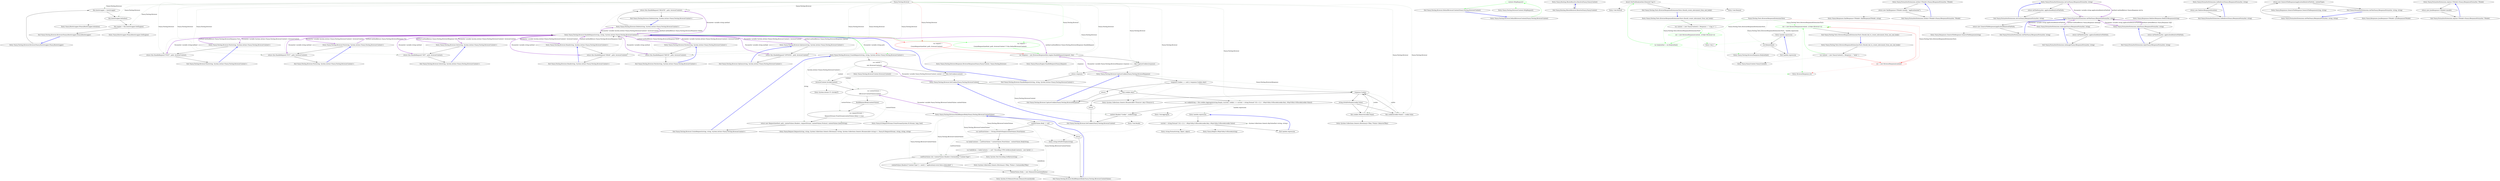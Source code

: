 digraph  {
n86 [label="Nancy.Testing.Browser", span=""];
n0 [label="Entry Nancy.Testing.Browser.Browser(Nancy.Bootstrapper.INancyBootstrapper)", span="26-26", cluster="Nancy.Testing.Browser.Browser(Nancy.Bootstrapper.INancyBootstrapper)"];
n1 [label="this.bootstrapper = bootstrapper", span="28-28", cluster="Nancy.Testing.Browser.Browser(Nancy.Bootstrapper.INancyBootstrapper)"];
n2 [label="this.bootstrapper.Initialise()", span="29-29", cluster="Nancy.Testing.Browser.Browser(Nancy.Bootstrapper.INancyBootstrapper)"];
n3 [label="this.engine = this.bootstrapper.GetEngine()", span="30-30", cluster="Nancy.Testing.Browser.Browser(Nancy.Bootstrapper.INancyBootstrapper)"];
n5 [label="Entry Nancy.Bootstrapper.INancyBootstrapper.Initialise()", span="10-10", cluster="Nancy.Bootstrapper.INancyBootstrapper.Initialise()"];
n4 [label="Exit Nancy.Testing.Browser.Browser(Nancy.Bootstrapper.INancyBootstrapper)", span="26-26", cluster="Nancy.Testing.Browser.Browser(Nancy.Bootstrapper.INancyBootstrapper)"];
n6 [label="Entry Nancy.Bootstrapper.INancyBootstrapper.GetEngine()", span="16-16", cluster="Nancy.Bootstrapper.INancyBootstrapper.GetEngine()"];
n7 [label="Entry Nancy.Testing.Browser.Delete(string, System.Action<Nancy.Testing.BrowserContext>)", span="39-39", cluster="Nancy.Testing.Browser.Delete(string, System.Action<Nancy.Testing.BrowserContext>)"];
n8 [label="return this.HandleRequest(''DELETE'', path, browserContext);", span="41-41", cluster="Nancy.Testing.Browser.Delete(string, System.Action<Nancy.Testing.BrowserContext>)"];
n9 [label="Exit Nancy.Testing.Browser.Delete(string, System.Action<Nancy.Testing.BrowserContext>)", span="39-39", cluster="Nancy.Testing.Browser.Delete(string, System.Action<Nancy.Testing.BrowserContext>)"];
n10 [label="Entry Nancy.Testing.Browser.HandleRequest(string, string, System.Action<Nancy.Testing.BrowserContext>)", span="110-110", cluster="Nancy.Testing.Browser.HandleRequest(string, string, System.Action<Nancy.Testing.BrowserContext>)"];
n11 [label="Entry Nancy.Testing.Browser.Get(string, System.Action<Nancy.Testing.BrowserContext>)", span="50-50", cluster="Nancy.Testing.Browser.Get(string, System.Action<Nancy.Testing.BrowserContext>)"];
n12 [label="return this.HandleRequest(''GET'', path, browserContext);", span="52-52", cluster="Nancy.Testing.Browser.Get(string, System.Action<Nancy.Testing.BrowserContext>)"];
n13 [label="Exit Nancy.Testing.Browser.Get(string, System.Action<Nancy.Testing.BrowserContext>)", span="50-50", cluster="Nancy.Testing.Browser.Get(string, System.Action<Nancy.Testing.BrowserContext>)"];
n14 [label="Entry Nancy.Testing.Browser.Head(string, System.Action<Nancy.Testing.BrowserContext>)", span="61-61", cluster="Nancy.Testing.Browser.Head(string, System.Action<Nancy.Testing.BrowserContext>)"];
n15 [label="return this.HandleRequest(''HEAD'', path, browserContext);", span="63-63", cluster="Nancy.Testing.Browser.Head(string, System.Action<Nancy.Testing.BrowserContext>)"];
n16 [label="Exit Nancy.Testing.Browser.Head(string, System.Action<Nancy.Testing.BrowserContext>)", span="61-61", cluster="Nancy.Testing.Browser.Head(string, System.Action<Nancy.Testing.BrowserContext>)"];
n17 [label="Entry Nancy.Testing.Browser.Options(string, System.Action<Nancy.Testing.BrowserContext>)", span="72-72", cluster="Nancy.Testing.Browser.Options(string, System.Action<Nancy.Testing.BrowserContext>)"];
n18 [label="return this.HandleRequest(''OPTIONS'', path, browserContext);", span="74-74", cluster="Nancy.Testing.Browser.Options(string, System.Action<Nancy.Testing.BrowserContext>)"];
n19 [label="Exit Nancy.Testing.Browser.Options(string, System.Action<Nancy.Testing.BrowserContext>)", span="72-72", cluster="Nancy.Testing.Browser.Options(string, System.Action<Nancy.Testing.BrowserContext>)"];
n20 [label="Entry Nancy.Testing.Browser.Patch(string, System.Action<Nancy.Testing.BrowserContext>)", span="83-83", cluster="Nancy.Testing.Browser.Patch(string, System.Action<Nancy.Testing.BrowserContext>)"];
n21 [label="return this.HandleRequest(''PATCH'', path, browserContext);", span="85-85", cluster="Nancy.Testing.Browser.Patch(string, System.Action<Nancy.Testing.BrowserContext>)"];
n22 [label="Exit Nancy.Testing.Browser.Patch(string, System.Action<Nancy.Testing.BrowserContext>)", span="83-83", cluster="Nancy.Testing.Browser.Patch(string, System.Action<Nancy.Testing.BrowserContext>)"];
n23 [label="Entry Nancy.Testing.Browser.Post(string, System.Action<Nancy.Testing.BrowserContext>)", span="94-94", cluster="Nancy.Testing.Browser.Post(string, System.Action<Nancy.Testing.BrowserContext>)"];
n24 [label="return this.HandleRequest(''POST'', path, browserContext);", span="96-96", cluster="Nancy.Testing.Browser.Post(string, System.Action<Nancy.Testing.BrowserContext>)"];
n25 [label="Exit Nancy.Testing.Browser.Post(string, System.Action<Nancy.Testing.BrowserContext>)", span="94-94", cluster="Nancy.Testing.Browser.Post(string, System.Action<Nancy.Testing.BrowserContext>)"];
n26 [label="Entry Nancy.Testing.Browser.Put(string, System.Action<Nancy.Testing.BrowserContext>)", span="105-105", cluster="Nancy.Testing.Browser.Put(string, System.Action<Nancy.Testing.BrowserContext>)"];
n27 [label="return this.HandleRequest(''PUT'', path, browserContext);", span="107-107", cluster="Nancy.Testing.Browser.Put(string, System.Action<Nancy.Testing.BrowserContext>)"];
n28 [label="Exit Nancy.Testing.Browser.Put(string, System.Action<Nancy.Testing.BrowserContext>)", span="105-105", cluster="Nancy.Testing.Browser.Put(string, System.Action<Nancy.Testing.BrowserContext>)"];
n29 [label="var request =\r\n                CreateRequest(method, path, browserContext)", span="112-113", cluster="Nancy.Testing.Browser.HandleRequest(string, string, System.Action<Nancy.Testing.BrowserContext>)", color=red, community=0];
n30 [label="var response = new BrowserResponse(this.engine.HandleRequest(request), this)", span="115-115", cluster="Nancy.Testing.Browser.HandleRequest(string, string, System.Action<Nancy.Testing.BrowserContext>)"];
n34 [label="Entry Nancy.Testing.Browser.CreateRequest(string, string, System.Action<Nancy.Testing.BrowserContext>)", span="173-173", cluster="Nancy.Testing.Browser.CreateRequest(string, string, System.Action<Nancy.Testing.BrowserContext>)"];
n31 [label="this.CaptureCookies(response)", span="117-117", cluster="Nancy.Testing.Browser.HandleRequest(string, string, System.Action<Nancy.Testing.BrowserContext>)"];
n35 [label="Entry Nancy.Testing.BrowserResponse.BrowserResponse(Nancy.NancyContext, Nancy.Testing.Browser)", span="22-22", cluster="Nancy.Testing.BrowserResponse.BrowserResponse(Nancy.NancyContext, Nancy.Testing.Browser)"];
n36 [label="Entry Nancy.INancyEngine.HandleRequest(Nancy.Request)", span="46-46", cluster="Nancy.INancyEngine.HandleRequest(Nancy.Request)"];
n32 [label="return response;", span="119-119", cluster="Nancy.Testing.Browser.HandleRequest(string, string, System.Action<Nancy.Testing.BrowserContext>)"];
n37 [label="Entry Nancy.Testing.Browser.CaptureCookies(Nancy.Testing.BrowserResponse)", span="134-134", cluster="Nancy.Testing.Browser.CaptureCookies(Nancy.Testing.BrowserResponse)"];
n33 [label="Exit Nancy.Testing.Browser.HandleRequest(string, string, System.Action<Nancy.Testing.BrowserContext>)", span="110-110", cluster="Nancy.Testing.Browser.HandleRequest(string, string, System.Action<Nancy.Testing.BrowserContext>)"];
n38 [label="Entry Nancy.Testing.Browser.SetCookies(Nancy.Testing.BrowserContext)", span="122-122", cluster="Nancy.Testing.Browser.SetCookies(Nancy.Testing.BrowserContext)"];
n39 [label="!this.cookies.Any()", span="124-124", cluster="Nancy.Testing.Browser.SetCookies(Nancy.Testing.BrowserContext)"];
n42 [label="context.Header(''Cookie'', cookieString)", span="131-131", cluster="Nancy.Testing.Browser.SetCookies(Nancy.Testing.BrowserContext)"];
n40 [label="return;", span="126-126", cluster="Nancy.Testing.Browser.SetCookies(Nancy.Testing.BrowserContext)"];
n41 [label="var cookieString = this.cookies.Aggregate(string.Empty, (current, cookie) => current + string.Format(''{0}={1};'', HttpUtility.UrlEncode(cookie.Key), HttpUtility.UrlEncode(cookie.Value)))", span="129-129", cluster="Nancy.Testing.Browser.SetCookies(Nancy.Testing.BrowserContext)"];
n44 [label="Entry System.Collections.Generic.IEnumerable<TSource>.Any<TSource>()", span="0-0", cluster="System.Collections.Generic.IEnumerable<TSource>.Any<TSource>()"];
n45 [label="Entry Unk.Aggregate", span="", cluster="Unk.Aggregate"];
n47 [label="Entry lambda expression", span="129-129", cluster="lambda expression"];
n43 [label="Exit Nancy.Testing.Browser.SetCookies(Nancy.Testing.BrowserContext)", span="122-122", cluster="Nancy.Testing.Browser.SetCookies(Nancy.Testing.BrowserContext)"];
n46 [label="Entry Unk.Header", span="", cluster="Unk.Header"];
n48 [label="current + string.Format(''{0}={1};'', HttpUtility.UrlEncode(cookie.Key), HttpUtility.UrlEncode(cookie.Value))", span="129-129", cluster="lambda expression"];
n49 [label="Exit lambda expression", span="129-129", cluster="lambda expression"];
n50 [label="Entry Nancy.Helpers.HttpUtility.UrlEncode(string)", span="373-373", cluster="Nancy.Helpers.HttpUtility.UrlEncode(string)"];
n51 [label="Entry string.Format(string, object, object)", span="0-0", cluster="string.Format(string, object, object)"];
n52 [label="response.Cookies == null || !response.Cookies.Any()", span="136-136", cluster="Nancy.Testing.Browser.CaptureCookies(Nancy.Testing.BrowserResponse)"];
n54 [label="response.Cookies", span="141-141", cluster="Nancy.Testing.Browser.CaptureCookies(Nancy.Testing.BrowserResponse)"];
n53 [label="return;", span="138-138", cluster="Nancy.Testing.Browser.CaptureCookies(Nancy.Testing.BrowserResponse)"];
n55 [label="string.IsNullOrEmpty(cookie.Value)", span="143-143", cluster="Nancy.Testing.Browser.CaptureCookies(Nancy.Testing.BrowserResponse)"];
n58 [label="Exit Nancy.Testing.Browser.CaptureCookies(Nancy.Testing.BrowserResponse)", span="134-134", cluster="Nancy.Testing.Browser.CaptureCookies(Nancy.Testing.BrowserResponse)"];
n56 [label="this.cookies.Remove(cookie.Name)", span="145-145", cluster="Nancy.Testing.Browser.CaptureCookies(Nancy.Testing.BrowserResponse)"];
n57 [label="this.cookies[cookie.Name] = cookie.Value", span="149-149", cluster="Nancy.Testing.Browser.CaptureCookies(Nancy.Testing.BrowserResponse)"];
n59 [label="Entry string.IsNullOrEmpty(string)", span="0-0", cluster="string.IsNullOrEmpty(string)"];
n60 [label="Entry System.Collections.Generic.IDictionary<TKey, TValue>.Remove(TKey)", span="0-0", cluster="System.Collections.Generic.IDictionary<TKey, TValue>.Remove(TKey)"];
n61 [label="Entry Nancy.Testing.Browser.BuildRequestBody(Nancy.Testing.IBrowserContextValues)", span="154-154", cluster="Nancy.Testing.Browser.BuildRequestBody(Nancy.Testing.IBrowserContextValues)"];
n62 [label="contextValues.Body != null", span="156-156", cluster="Nancy.Testing.Browser.BuildRequestBody(Nancy.Testing.IBrowserContextValues)"];
n64 [label="var useFormValues = !String.IsNullOrEmpty(contextValues.FormValues)", span="161-161", cluster="Nancy.Testing.Browser.BuildRequestBody(Nancy.Testing.IBrowserContextValues)"];
n65 [label="var bodyContents = useFormValues ? contextValues.FormValues : contextValues.BodyString", span="162-162", cluster="Nancy.Testing.Browser.BuildRequestBody(Nancy.Testing.IBrowserContextValues)"];
n67 [label="useFormValues && !contextValues.Headers.ContainsKey(''Content-Type'')", span="165-165", cluster="Nancy.Testing.Browser.BuildRequestBody(Nancy.Testing.IBrowserContextValues)"];
n68 [label="contextValues.Headers[''Content-Type''] = new[] { ''application/x-www-form-urlencoded'' }", span="167-167", cluster="Nancy.Testing.Browser.BuildRequestBody(Nancy.Testing.IBrowserContextValues)"];
n69 [label="contextValues.Body = new MemoryStream(bodyBytes)", span="170-170", cluster="Nancy.Testing.Browser.BuildRequestBody(Nancy.Testing.IBrowserContextValues)"];
n63 [label="return;", span="158-158", cluster="Nancy.Testing.Browser.BuildRequestBody(Nancy.Testing.IBrowserContextValues)"];
n66 [label="var bodyBytes = bodyContents != null ? Encoding.UTF8.GetBytes(bodyContents) : new byte[] { }", span="163-163", cluster="Nancy.Testing.Browser.BuildRequestBody(Nancy.Testing.IBrowserContextValues)"];
n71 [label="Entry System.Text.Encoding.GetBytes(string)", span="0-0", cluster="System.Text.Encoding.GetBytes(string)"];
n72 [label="Entry System.Collections.Generic.IDictionary<TKey, TValue>.ContainsKey(TKey)", span="0-0", cluster="System.Collections.Generic.IDictionary<TKey, TValue>.ContainsKey(TKey)"];
n70 [label="Exit Nancy.Testing.Browser.BuildRequestBody(Nancy.Testing.IBrowserContextValues)", span="154-154", cluster="Nancy.Testing.Browser.BuildRequestBody(Nancy.Testing.IBrowserContextValues)"];
n73 [label="Entry System.IO.MemoryStream.MemoryStream(byte[])", span="0-0", cluster="System.IO.MemoryStream.MemoryStream(byte[])"];
n74 [label="var context =\r\n                new BrowserContext()", span="175-176", cluster="Nancy.Testing.Browser.CreateRequest(string, string, System.Action<Nancy.Testing.BrowserContext>)"];
n76 [label="browserContext.Invoke(context)", span="180-180", cluster="Nancy.Testing.Browser.CreateRequest(string, string, System.Action<Nancy.Testing.BrowserContext>)"];
n80 [label="return new Request(method, path, contextValues.Headers, requestStream, contextValues.Protocol, contextValues.QueryString);", span="190-190", cluster="Nancy.Testing.Browser.CreateRequest(string, string, System.Action<Nancy.Testing.BrowserContext>)"];
n75 [label="this.SetCookies(context)", span="178-178", cluster="Nancy.Testing.Browser.CreateRequest(string, string, System.Action<Nancy.Testing.BrowserContext>)"];
n82 [label="Entry Nancy.Testing.BrowserContext.BrowserContext()", span="14-14", cluster="Nancy.Testing.BrowserContext.BrowserContext()"];
n77 [label="var contextValues =\r\n                (IBrowserContextValues)context", span="182-183", cluster="Nancy.Testing.Browser.CreateRequest(string, string, System.Action<Nancy.Testing.BrowserContext>)"];
n83 [label="Entry System.Action<T>.Invoke(T)", span="0-0", cluster="System.Action<T>.Invoke(T)"];
n78 [label="BuildRequestBody(contextValues)", span="185-185", cluster="Nancy.Testing.Browser.CreateRequest(string, string, System.Action<Nancy.Testing.BrowserContext>)"];
n79 [label="var requestStream =\r\n                RequestStream.FromStream(contextValues.Body, 0, true)", span="187-188", cluster="Nancy.Testing.Browser.CreateRequest(string, string, System.Action<Nancy.Testing.BrowserContext>)"];
n84 [label="Entry Nancy.IO.RequestStream.FromStream(System.IO.Stream, long, bool)", span="224-224", cluster="Nancy.IO.RequestStream.FromStream(System.IO.Stream, long, bool)"];
n81 [label="Exit Nancy.Testing.Browser.CreateRequest(string, string, System.Action<Nancy.Testing.BrowserContext>)", span="173-173", cluster="Nancy.Testing.Browser.CreateRequest(string, string, System.Action<Nancy.Testing.BrowserContext>)"];
n85 [label="Entry Nancy.Request.Request(string, string, System.Collections.Generic.IDictionary<string, System.Collections.Generic.IEnumerable<string>>, Nancy.IO.RequestStream, string, string, string)", span="41-41", cluster="Nancy.Request.Request(string, string, System.Collections.Generic.IDictionary<string, System.Collections.Generic.IEnumerable<string>>, Nancy.IO.RequestStream, string, string, string)"];
d29 [label="var request =\r\n                CreateRequest(method, path, browserContext ?? this.DefaultBrowserContext)", span="112-113", cluster="Nancy.Testing.Browser.HandleRequest(string, string, System.Action<Nancy.Testing.BrowserContext>)", color=green, community=0];
d39 [label="context.HttpRequest()", span="124-124", cluster="Nancy.Testing.Browser.DefaultBrowserContext(Nancy.Testing.BrowserContext)", color=green, community=0];
d38 [label="Entry Nancy.Testing.Browser.DefaultBrowserContext(Nancy.Testing.BrowserContext)", span="122-122", cluster="Nancy.Testing.Browser.DefaultBrowserContext(Nancy.Testing.BrowserContext)"];
d40 [label="Exit Nancy.Testing.Browser.DefaultBrowserContext(Nancy.Testing.BrowserContext)", span="122-122", cluster="Nancy.Testing.Browser.DefaultBrowserContext(Nancy.Testing.BrowserContext)"];
d41 [label="Entry Nancy.Testing.BrowserContext.HttpRequest()", span="116-116", cluster="Nancy.Testing.BrowserContext.HttpRequest()"];
m0_0 [label="Entry Nancy.Routing.IRouteResolver.Resolve(Nancy.NancyContext)", span="15-15", cluster="Nancy.Routing.IRouteResolver.Resolve(Nancy.NancyContext)", file="BrowserFixture.cs"];
m0_1 [label="Exit Nancy.Routing.IRouteResolver.Resolve(Nancy.NancyContext)", span="15-15", cluster="Nancy.Routing.IRouteResolver.Resolve(Nancy.NancyContext)", file="BrowserFixture.cs"];
m1_10 [label="Entry Unk.NotNull", span="", cluster="Unk.NotNull", file="BrowserResponseExtensionsTests.cs"];
m1_16 [label="Entry Unk.>", span="", cluster="Unk.>", file="BrowserResponseExtensionsTests.cs"];
m1_9 [label="Entry Unk.Element", span="", cluster="Unk.Element", file="BrowserResponseExtensionsTests.cs"];
m1_8 [label="Entry Nancy.Testing.BrowserResponse.BodyAsXml()", span="30-30", cluster="Nancy.Testing.BrowserResponse.BodyAsXml()", file="BrowserResponseExtensionsTests.cs"];
m1_0 [label="Entry Nancy.Testing.Tests.BrowserResponseExtensionsTests.Should_create_xdocument_from_xml_body()", span="10-10", cluster="Nancy.Testing.Tests.BrowserResponseExtensionsTests.Should_create_xdocument_from_xml_body()", file="BrowserResponseExtensionsTests.cs"];
m1_1 [label="var context = new NancyContext() { Response = ''<tag />'' }", span="12-12", cluster="Nancy.Testing.Tests.BrowserResponseExtensionsTests.Should_create_xdocument_from_xml_body()", file="BrowserResponseExtensionsTests.cs"];
m1_2 [label="sut = new BrowserResponse(context, A.Fake<Browser>())", span="14-14", cluster="Nancy.Testing.Tests.BrowserResponseExtensionsTests.Should_create_xdocument_from_xml_body()", color=green, community=0, file="BrowserResponseExtensionsTests.cs"];
m1_3 [label="var bodyAsXml = sut.BodyAsXml()", span="15-15", cluster="Nancy.Testing.Tests.BrowserResponseExtensionsTests.Should_create_xdocument_from_xml_body()", color=green, community=0, file="BrowserResponseExtensionsTests.cs"];
m1_4 [label="Assert.NotNull(bodyAsXml.Element(''tag''))", span="15-15", cluster="Nancy.Testing.Tests.BrowserResponseExtensionsTests.Should_create_xdocument_from_xml_body()", file="BrowserResponseExtensionsTests.cs"];
m1_5 [label="Exit Nancy.Testing.Tests.BrowserResponseExtensionsTests.Should_create_xdocument_from_xml_body()", span="10-10", cluster="Nancy.Testing.Tests.BrowserResponseExtensionsTests.Should_create_xdocument_from_xml_body()", file="BrowserResponseExtensionsTests.cs"];
m1_6 [label="Entry Nancy.NancyContext.NancyContext()", span="16-16", cluster="Nancy.NancyContext.NancyContext()", file="BrowserResponseExtensionsTests.cs"];
m1_7 [label="Entry BrowserResponse.cstr", span="", cluster="BrowserResponse.cstr", file="BrowserResponseExtensionsTests.cs"];
m1_17 [label="Entry lambda expression", span="24-24", cluster="lambda expression", file="BrowserResponseExtensionsTests.cs"];
m1_18 [label="sut.BodyAsXml()", span="24-24", cluster="lambda expression", file="BrowserResponseExtensionsTests.cs"];
m1_19 [label="Exit lambda expression", span="24-24", cluster="lambda expression", file="BrowserResponseExtensionsTests.cs"];
m1_11 [label="Entry Nancy.Testing.Tests.BrowserResponseExtensionsTests.Should_fail_to_create_xdocument_from_non_xml_body()", span="19-19", cluster="Nancy.Testing.Tests.BrowserResponseExtensionsTests.Should_fail_to_create_xdocument_from_non_xml_body()", file="BrowserResponseExtensionsTests.cs"];
m1_12 [label="var context = new NancyContext() { Response = ''hello'' }", span="21-21", cluster="Nancy.Testing.Tests.BrowserResponseExtensionsTests.Should_fail_to_create_xdocument_from_non_xml_body()", file="BrowserResponseExtensionsTests.cs"];
m1_13 [label="sut = new BrowserResponse(context)", span="22-22", cluster="Nancy.Testing.Tests.BrowserResponseExtensionsTests.Should_fail_to_create_xdocument_from_non_xml_body()", color=red, community=0, file="BrowserResponseExtensionsTests.cs"];
m1_14 [label="sut = new BrowserResponse(context, A.Fake<Browser>())", span="24-24", cluster="Nancy.Testing.Tests.BrowserResponseExtensionsTests.Should_fail_to_create_xdocument_from_non_xml_body()", file="BrowserResponseExtensionsTests.cs", color=green, community=0];
m1_15 [label="Exit Nancy.Testing.Tests.BrowserResponseExtensionsTests.Should_fail_to_create_xdocument_from_non_xml_body()", span="19-19", cluster="Nancy.Testing.Tests.BrowserResponseExtensionsTests.Should_fail_to_create_xdocument_from_non_xml_body()", file="BrowserResponseExtensionsTests.cs"];
m1_20 [label="Nancy.Testing.Tests.BrowserResponseExtensionsTests", span="", file="BrowserResponseExtensionsTests.cs"];
m2_25 [label="Entry Nancy.FormatterExtensions.AsXml<TModel>(Nancy.IResponseFormatter, TModel)", span="41-41", cluster="Nancy.FormatterExtensions.AsXml<TModel>(Nancy.IResponseFormatter, TModel)", file="FormatterExtensions.cs"];
m2_26 [label="return new XmlResponse<TModel>(model, ''application/xml'');", span="43-43", cluster="Nancy.FormatterExtensions.AsXml<TModel>(Nancy.IResponseFormatter, TModel)", file="FormatterExtensions.cs"];
m2_27 [label="Exit Nancy.FormatterExtensions.AsXml<TModel>(Nancy.IResponseFormatter, TModel)", span="41-41", cluster="Nancy.FormatterExtensions.AsXml<TModel>(Nancy.IResponseFormatter, TModel)", file="FormatterExtensions.cs"];
m2_8 [label="Entry Nancy.FormatterExtensions.AsCss(Nancy.IResponseFormatter, string)", span="16-16", cluster="Nancy.FormatterExtensions.AsCss(Nancy.IResponseFormatter, string)", file="FormatterExtensions.cs"];
m2_9 [label="return AsFile(formatter, applicationRelativeFilePath);", span="18-18", cluster="Nancy.FormatterExtensions.AsCss(Nancy.IResponseFormatter, string)", file="FormatterExtensions.cs"];
m2_10 [label="Exit Nancy.FormatterExtensions.AsCss(Nancy.IResponseFormatter, string)", span="16-16", cluster="Nancy.FormatterExtensions.AsCss(Nancy.IResponseFormatter, string)", file="FormatterExtensions.cs"];
m2_4 [label="Entry Nancy.FormatterExtensions.AsFile(Nancy.IResponseFormatter, string)", span="11-11", cluster="Nancy.FormatterExtensions.AsFile(Nancy.IResponseFormatter, string)", file="FormatterExtensions.cs"];
m2_5 [label="return new GenericFileResponse(applicationRelativeFilePath);", span="13-13", cluster="Nancy.FormatterExtensions.AsFile(Nancy.IResponseFormatter, string)", file="FormatterExtensions.cs"];
m2_6 [label="Exit Nancy.FormatterExtensions.AsFile(Nancy.IResponseFormatter, string)", span="11-11", cluster="Nancy.FormatterExtensions.AsFile(Nancy.IResponseFormatter, string)", file="FormatterExtensions.cs"];
m2_28 [label="Entry Nancy.Responses.XmlResponse<TModel>.XmlResponse(TModel, string)", span="8-8", cluster="Nancy.Responses.XmlResponse<TModel>.XmlResponse(TModel, string)", file="FormatterExtensions.cs"];
m2_21 [label="Entry Nancy.FormatterExtensions.AsRedirect(Nancy.IResponseFormatter, string)", span="36-36", cluster="Nancy.FormatterExtensions.AsRedirect(Nancy.IResponseFormatter, string)", file="FormatterExtensions.cs"];
m2_22 [label="return new RedirectResponse(location);", span="38-38", cluster="Nancy.FormatterExtensions.AsRedirect(Nancy.IResponseFormatter, string)", file="FormatterExtensions.cs"];
m2_23 [label="Exit Nancy.FormatterExtensions.AsRedirect(Nancy.IResponseFormatter, string)", span="36-36", cluster="Nancy.FormatterExtensions.AsRedirect(Nancy.IResponseFormatter, string)", file="FormatterExtensions.cs"];
m2_3 [label="Entry Nancy.Responses.GenericFileResponse.GenericFileResponse(string, string)", span="30-30", cluster="Nancy.Responses.GenericFileResponse.GenericFileResponse(string, string)", file="FormatterExtensions.cs"];
m2_17 [label="Entry Nancy.FormatterExtensions.AsJson<TModel>(Nancy.IResponseFormatter, TModel)", span="31-31", cluster="Nancy.FormatterExtensions.AsJson<TModel>(Nancy.IResponseFormatter, TModel)", file="FormatterExtensions.cs"];
m2_18 [label="return new JsonResponse<TModel>(model);", span="33-33", cluster="Nancy.FormatterExtensions.AsJson<TModel>(Nancy.IResponseFormatter, TModel)", file="FormatterExtensions.cs"];
m2_19 [label="Exit Nancy.FormatterExtensions.AsJson<TModel>(Nancy.IResponseFormatter, TModel)", span="31-31", cluster="Nancy.FormatterExtensions.AsJson<TModel>(Nancy.IResponseFormatter, TModel)", file="FormatterExtensions.cs"];
m2_0 [label="Entry Nancy.FormatterExtensions.AsFile(Nancy.IResponseFormatter, string, string)", span="6-6", cluster="Nancy.FormatterExtensions.AsFile(Nancy.IResponseFormatter, string, string)", file="FormatterExtensions.cs"];
m2_1 [label="return new GenericFileResponse(applicationRelativeFilePath, contentType);", span="8-8", cluster="Nancy.FormatterExtensions.AsFile(Nancy.IResponseFormatter, string, string)", file="FormatterExtensions.cs"];
m2_2 [label="Exit Nancy.FormatterExtensions.AsFile(Nancy.IResponseFormatter, string, string)", span="6-6", cluster="Nancy.FormatterExtensions.AsFile(Nancy.IResponseFormatter, string, string)", file="FormatterExtensions.cs"];
m2_20 [label="Entry Nancy.Responses.JsonResponse<TModel>.JsonResponse(TModel)", span="8-8", cluster="Nancy.Responses.JsonResponse<TModel>.JsonResponse(TModel)", file="FormatterExtensions.cs"];
m2_11 [label="Entry Nancy.FormatterExtensions.AsImage(Nancy.IResponseFormatter, string)", span="21-21", cluster="Nancy.FormatterExtensions.AsImage(Nancy.IResponseFormatter, string)", file="FormatterExtensions.cs"];
m2_12 [label="return AsFile(formatter, applicationRelativeFilePath);", span="23-23", cluster="Nancy.FormatterExtensions.AsImage(Nancy.IResponseFormatter, string)", file="FormatterExtensions.cs"];
m2_13 [label="Exit Nancy.FormatterExtensions.AsImage(Nancy.IResponseFormatter, string)", span="21-21", cluster="Nancy.FormatterExtensions.AsImage(Nancy.IResponseFormatter, string)", file="FormatterExtensions.cs"];
m2_7 [label="Entry Nancy.Responses.GenericFileResponse.GenericFileResponse(string)", span="19-19", cluster="Nancy.Responses.GenericFileResponse.GenericFileResponse(string)", file="FormatterExtensions.cs"];
m2_24 [label="Entry Nancy.Responses.RedirectResponse.RedirectResponse(string)", span="15-15", cluster="Nancy.Responses.RedirectResponse.RedirectResponse(string)", file="FormatterExtensions.cs"];
m2_14 [label="Entry Nancy.FormatterExtensions.AsJs(Nancy.IResponseFormatter, string)", span="26-26", cluster="Nancy.FormatterExtensions.AsJs(Nancy.IResponseFormatter, string)", file="FormatterExtensions.cs"];
m2_15 [label="return AsFile(formatter, applicationRelativeFilePath);", span="28-28", cluster="Nancy.FormatterExtensions.AsJs(Nancy.IResponseFormatter, string)", file="FormatterExtensions.cs"];
m2_16 [label="Exit Nancy.FormatterExtensions.AsJs(Nancy.IResponseFormatter, string)", span="26-26", cluster="Nancy.FormatterExtensions.AsJs(Nancy.IResponseFormatter, string)", file="FormatterExtensions.cs"];
n86 -> n1  [key=1, style=dashed, color=darkseagreen4, label="Nancy.Testing.Browser"];
n86 -> n2  [key=1, style=dashed, color=darkseagreen4, label="Nancy.Testing.Browser"];
n86 -> n3  [key=1, style=dashed, color=darkseagreen4, label="Nancy.Testing.Browser"];
n86 -> n8  [key=1, style=dashed, color=darkseagreen4, label="Nancy.Testing.Browser"];
n86 -> n12  [key=1, style=dashed, color=darkseagreen4, label="Nancy.Testing.Browser"];
n86 -> n15  [key=1, style=dashed, color=darkseagreen4, label="Nancy.Testing.Browser"];
n86 -> n18  [key=1, style=dashed, color=darkseagreen4, label="Nancy.Testing.Browser"];
n86 -> n21  [key=1, style=dashed, color=darkseagreen4, label="Nancy.Testing.Browser"];
n86 -> n24  [key=1, style=dashed, color=darkseagreen4, label="Nancy.Testing.Browser"];
n86 -> n27  [key=1, style=dashed, color=darkseagreen4, label="Nancy.Testing.Browser"];
n86 -> n29  [key=1, style=dashed, color=red, label="Nancy.Testing.Browser"];
n86 -> n30  [key=1, style=dashed, color=darkseagreen4, label="Nancy.Testing.Browser"];
n86 -> n31  [key=1, style=dashed, color=darkseagreen4, label="Nancy.Testing.Browser"];
n86 -> n39  [key=1, style=dashed, color=darkseagreen4, label="Nancy.Testing.Browser"];
n86 -> n41  [key=1, style=dashed, color=darkseagreen4, label="Nancy.Testing.Browser"];
n86 -> n56  [key=1, style=dashed, color=darkseagreen4, label="Nancy.Testing.Browser"];
n86 -> n57  [key=1, style=dashed, color=darkseagreen4, label="Nancy.Testing.Browser"];
n86 -> n75  [key=1, style=dashed, color=darkseagreen4, label="Nancy.Testing.Browser"];
n86 -> d29  [key=1, style=dashed, color=green, label="Nancy.Testing.Browser"];
n0 -> n1  [key=0, style=solid];
n1 -> n2  [key=0, style=solid];
n2 -> n3  [key=0, style=solid];
n2 -> n5  [key=2, style=dotted];
n3 -> n4  [key=0, style=solid];
n3 -> n6  [key=2, style=dotted];
n4 -> n0  [key=0, style=bold, color=blue];
n7 -> n8  [key=0, style=solid];
n7 -> n10  [key=3, color=darkorchid, style=bold, label="method methodReturn Nancy.Testing.BrowserResponse Delete"];
n8 -> n9  [key=0, style=solid];
n8 -> n10  [key=2, style=dotted];
n9 -> n7  [key=0, style=bold, color=blue];
n10 -> n29  [key=0, style=solid, color=red];
n10 -> n8  [key=3, color=darkorchid, style=bold, label="Parameter variable string method"];
n10 -> n12  [key=3, color=darkorchid, style=bold, label="Parameter variable string method"];
n10 -> n15  [key=3, color=darkorchid, style=bold, label="Parameter variable string method"];
n10 -> n18  [key=3, color=darkorchid, style=bold, label="Parameter variable string method"];
n10 -> n21  [key=3, color=darkorchid, style=bold, label="Parameter variable string method"];
n10 -> n24  [key=3, color=darkorchid, style=bold, label="Parameter variable string method"];
n10 -> n27  [key=3, color=darkorchid, style=bold, label="Parameter variable string method"];
n10 -> n7  [key=3, color=darkorchid, style=bold, label="Parameter variable System.Action<Nancy.Testing.BrowserContext> browserContext"];
n10 -> n11  [key=3, color=darkorchid, style=bold, label="Parameter variable System.Action<Nancy.Testing.BrowserContext> browserContext"];
n10 -> n14  [key=3, color=darkorchid, style=bold, label="Parameter variable System.Action<Nancy.Testing.BrowserContext> browserContext"];
n10 -> n17  [key=3, color=darkorchid, style=bold, label="Parameter variable System.Action<Nancy.Testing.BrowserContext> browserContext"];
n10 -> n20  [key=3, color=darkorchid, style=bold, label="Parameter variable System.Action<Nancy.Testing.BrowserContext> browserContext"];
n10 -> n23  [key=3, color=darkorchid, style=bold, label="Parameter variable System.Action<Nancy.Testing.BrowserContext> browserContext"];
n10 -> n26  [key=3, color=darkorchid, style=bold, label="Parameter variable System.Action<Nancy.Testing.BrowserContext> browserContext"];
n10 -> n30  [key=3, color=darkorchid, style=bold, label="method methodReturn Nancy.Testing.BrowserResponse HandleRequest"];
n10 -> d29  [key=0, style=solid, color=green];
n11 -> n12  [key=0, style=solid];
n11 -> n10  [key=3, color=darkorchid, style=bold, label="method methodReturn Nancy.Testing.BrowserResponse Get"];
n12 -> n13  [key=0, style=solid];
n12 -> n10  [key=2, style=dotted];
n13 -> n11  [key=0, style=bold, color=blue];
n14 -> n15  [key=0, style=solid];
n14 -> n10  [key=3, color=darkorchid, style=bold, label="method methodReturn Nancy.Testing.BrowserResponse Head"];
n15 -> n16  [key=0, style=solid];
n15 -> n10  [key=2, style=dotted];
n16 -> n14  [key=0, style=bold, color=blue];
n17 -> n18  [key=0, style=solid];
n17 -> n10  [key=3, color=darkorchid, style=bold, label="method methodReturn Nancy.Testing.BrowserResponse Options"];
n18 -> n19  [key=0, style=solid];
n18 -> n10  [key=2, style=dotted];
n19 -> n17  [key=0, style=bold, color=blue];
n20 -> n21  [key=0, style=solid];
n20 -> n10  [key=3, color=darkorchid, style=bold, label="method methodReturn Nancy.Testing.BrowserResponse Patch"];
n21 -> n22  [key=0, style=solid];
n21 -> n10  [key=2, style=dotted];
n22 -> n20  [key=0, style=bold, color=blue];
n23 -> n24  [key=0, style=solid];
n23 -> n10  [key=3, color=darkorchid, style=bold, label="method methodReturn Nancy.Testing.BrowserResponse Post"];
n24 -> n25  [key=0, style=solid];
n24 -> n10  [key=2, style=dotted];
n25 -> n23  [key=0, style=bold, color=blue];
n26 -> n27  [key=0, style=solid];
n26 -> n10  [key=3, color=darkorchid, style=bold, label="method methodReturn Nancy.Testing.BrowserResponse Put"];
n27 -> n28  [key=0, style=solid];
n27 -> n10  [key=2, style=dotted];
n28 -> n26  [key=0, style=bold, color=blue];
n29 -> n30  [key=0, style=solid, color=red];
n29 -> n34  [key=2, style=dotted, color=red];
n30 -> n31  [key=0, style=solid];
n30 -> n35  [key=2, style=dotted];
n30 -> n36  [key=2, style=dotted];
n30 -> n32  [key=1, style=dashed, color=darkseagreen4, label=response];
n34 -> n74  [key=0, style=solid];
n34 -> n76  [key=1, style=dashed, color=darkseagreen4, label="System.Action<Nancy.Testing.BrowserContext>"];
n34 -> n80  [key=1, style=dashed, color=darkseagreen4, label=string];
n34 -> n10  [key=3, color=green, style=bold, label="Parameter variable string path"];
n31 -> n32  [key=0, style=solid];
n31 -> n37  [key=2, style=dotted];
n32 -> n33  [key=0, style=solid];
n37 -> n52  [key=0, style=solid];
n37 -> n54  [key=1, style=dashed, color=darkseagreen4, label="Nancy.Testing.BrowserResponse"];
n37 -> n30  [key=3, color=darkorchid, style=bold, label="Parameter variable Nancy.Testing.BrowserResponse response"];
n33 -> n10  [key=0, style=bold, color=blue];
n38 -> n39  [key=0, style=solid];
n38 -> n42  [key=1, style=dashed, color=darkseagreen4, label="Nancy.Testing.BrowserContext"];
n38 -> n74  [key=3, color=darkorchid, style=bold, label="Parameter variable Nancy.Testing.BrowserContext context"];
n39 -> n40  [key=0, style=solid];
n39 -> n41  [key=0, style=solid];
n39 -> n44  [key=2, style=dotted];
n42 -> n43  [key=0, style=solid];
n42 -> n46  [key=2, style=dotted];
n40 -> n43  [key=0, style=solid];
n41 -> n42  [key=0, style=solid];
n41 -> n45  [key=2, style=dotted];
n41 -> n47  [key=1, style=dashed, color=darkseagreen4, label="lambda expression"];
n47 -> n48  [key=0, style=solid];
n43 -> n38  [key=0, style=bold, color=blue];
n48 -> n49  [key=0, style=solid];
n48 -> n50  [key=2, style=dotted];
n48 -> n51  [key=2, style=dotted];
n48 -> n48  [key=1, style=dashed, color=darkseagreen4, label="System.Collections.Generic.KeyValuePair<string, string>"];
n49 -> n47  [key=0, style=bold, color=blue];
n52 -> n53  [key=0, style=solid];
n52 -> n54  [key=0, style=solid];
n52 -> n44  [key=2, style=dotted];
n54 -> n55  [key=0, style=solid];
n54 -> n58  [key=0, style=solid];
n54 -> n56  [key=1, style=dashed, color=darkseagreen4, label=cookie];
n54 -> n57  [key=1, style=dashed, color=darkseagreen4, label=cookie];
n53 -> n58  [key=0, style=solid];
n55 -> n56  [key=0, style=solid];
n55 -> n57  [key=0, style=solid];
n55 -> n59  [key=2, style=dotted];
n58 -> n37  [key=0, style=bold, color=blue];
n56 -> n54  [key=0, style=solid];
n56 -> n60  [key=2, style=dotted];
n57 -> n54  [key=0, style=solid];
n61 -> n62  [key=0, style=solid];
n61 -> n64  [key=1, style=dashed, color=darkseagreen4, label="Nancy.Testing.IBrowserContextValues"];
n61 -> n65  [key=1, style=dashed, color=darkseagreen4, label="Nancy.Testing.IBrowserContextValues"];
n61 -> n67  [key=1, style=dashed, color=darkseagreen4, label="Nancy.Testing.IBrowserContextValues"];
n61 -> n68  [key=1, style=dashed, color=darkseagreen4, label="Nancy.Testing.IBrowserContextValues"];
n61 -> n69  [key=1, style=dashed, color=darkseagreen4, label="Nancy.Testing.IBrowserContextValues"];
n61 -> n77  [key=3, color=darkorchid, style=bold, label="Parameter variable Nancy.Testing.IBrowserContextValues contextValues"];
n62 -> n63  [key=0, style=solid];
n62 -> n64  [key=0, style=solid];
n64 -> n65  [key=0, style=solid];
n64 -> n59  [key=2, style=dotted];
n64 -> n67  [key=1, style=dashed, color=darkseagreen4, label=useFormValues];
n65 -> n66  [key=0, style=solid];
n67 -> n68  [key=0, style=solid];
n67 -> n69  [key=0, style=solid];
n67 -> n72  [key=2, style=dotted];
n68 -> n69  [key=0, style=solid];
n69 -> n70  [key=0, style=solid];
n69 -> n73  [key=2, style=dotted];
n63 -> n70  [key=0, style=solid];
n66 -> n67  [key=0, style=solid];
n66 -> n71  [key=2, style=dotted];
n66 -> n69  [key=1, style=dashed, color=darkseagreen4, label=bodyBytes];
n70 -> n61  [key=0, style=bold, color=blue];
n74 -> n75  [key=0, style=solid];
n74 -> n82  [key=2, style=dotted];
n74 -> n76  [key=1, style=dashed, color=darkseagreen4, label=context];
n74 -> n77  [key=1, style=dashed, color=darkseagreen4, label=context];
n76 -> n77  [key=0, style=solid];
n76 -> n83  [key=2, style=dotted];
n80 -> n81  [key=0, style=solid];
n80 -> n85  [key=2, style=dotted];
n75 -> n76  [key=0, style=solid];
n75 -> n38  [key=2, style=dotted];
n77 -> n78  [key=0, style=solid];
n77 -> n79  [key=1, style=dashed, color=darkseagreen4, label=contextValues];
n77 -> n80  [key=1, style=dashed, color=darkseagreen4, label=contextValues];
n78 -> n79  [key=0, style=solid];
n78 -> n61  [key=2, style=dotted];
n79 -> n80  [key=0, style=solid];
n79 -> n84  [key=2, style=dotted];
n81 -> n34  [key=0, style=bold, color=blue];
d29 -> n30  [key=0, style=solid, color=green];
d29 -> n34  [key=2, style=dotted, color=green];
d39 -> d40  [key=0, style=solid, color=green];
d39 -> d41  [key=2, style=dotted, color=green];
d38 -> d39  [key=0, style=solid, color=green];
d40 -> d38  [key=0, style=bold, color=blue];
m0_0 -> m0_1  [key=0, style=solid];
m0_1 -> m0_0  [key=0, style=bold, color=blue];
m1_0 -> m1_1  [key=0, style=solid];
m1_1 -> m1_2  [key=0, style=solid, color=green];
m1_1 -> m1_6  [key=2, style=dotted];
m1_2 -> m1_3  [key=0, style=solid, color=green];
m1_2 -> m1_7  [key=2, style=dotted, color=green];
m1_2 -> m1_16  [key=2, style=dotted, color=green];
m1_3 -> m1_4  [key=0, style=solid, color=green];
m1_3 -> m1_8  [key=2, style=dotted, color=green];
m1_4 -> m1_5  [key=0, style=solid];
m1_4 -> m1_9  [key=2, style=dotted];
m1_4 -> m1_10  [key=2, style=dotted];
m1_5 -> m1_0  [key=0, style=bold, color=blue];
m1_17 -> m1_18  [key=0, style=solid];
m1_18 -> m1_19  [key=0, style=solid];
m1_18 -> m1_8  [key=2, style=dotted];
m1_19 -> m1_17  [key=0, style=bold, color=blue];
m1_11 -> m1_12  [key=0, style=solid];
m1_12 -> m1_13  [key=0, style=solid, color=red];
m1_12 -> m1_6  [key=2, style=dotted];
m1_12 -> m1_14  [key=0, style=solid, color=green];
m1_13 -> m1_14  [key=0, style=solid, color=red];
m1_13 -> m1_7  [key=2, style=dotted, color=red];
m1_14 -> m1_15  [key=0, style=solid];
m1_14 -> m1_16  [key=2, style=dotted, color=green];
m1_14 -> m1_17  [key=1, style=dashed, color=darkseagreen4, label="lambda expression"];
m1_14 -> m1_14  [key=0, style=solid, color=green];
m1_14 -> m1_7  [key=2, style=dotted, color=green];
m1_15 -> m1_11  [key=0, style=bold, color=blue];
m1_20 -> m1_2  [key=1, style=dashed, color=green, label="Nancy.Testing.Tests.BrowserResponseExtensionsTests"];
m1_20 -> m1_3  [key=1, style=dashed, color=green, label="Nancy.Testing.Tests.BrowserResponseExtensionsTests"];
m1_20 -> m1_13  [key=1, style=dashed, color=red, label="Nancy.Testing.Tests.BrowserResponseExtensionsTests"];
m1_20 -> m1_14  [key=1, style=dashed, color=green, label="Nancy.Testing.Tests.BrowserResponseExtensionsTests"];
m1_20 -> m1_18  [key=1, style=dashed, color=darkseagreen4, label="Nancy.Testing.Tests.BrowserResponseExtensionsTests"];
m2_25 -> m2_26  [key=0, style=solid];
m2_26 -> m2_27  [key=0, style=solid];
m2_26 -> m2_28  [key=2, style=dotted];
m2_27 -> m2_25  [key=0, style=bold, color=blue];
m2_8 -> m2_9  [key=0, style=solid];
m2_8 -> m2_4  [key=3, color=darkorchid, style=bold, label="method methodReturn Nancy.Response AsCss"];
m2_9 -> m2_10  [key=0, style=solid];
m2_9 -> m2_4  [key=2, style=dotted];
m2_10 -> m2_8  [key=0, style=bold, color=blue];
m2_4 -> m2_5  [key=0, style=solid];
m2_4 -> m2_8  [key=3, color=darkorchid, style=bold, label="Parameter variable string applicationRelativeFilePath"];
m2_4 -> m2_11  [key=3, color=darkorchid, style=bold, label="Parameter variable string applicationRelativeFilePath"];
m2_4 -> m2_14  [key=3, color=darkorchid, style=bold, label="Parameter variable string applicationRelativeFilePath"];
m2_5 -> m2_6  [key=0, style=solid];
m2_5 -> m2_7  [key=2, style=dotted];
m2_6 -> m2_4  [key=0, style=bold, color=blue];
m2_21 -> m2_22  [key=0, style=solid];
m2_22 -> m2_23  [key=0, style=solid];
m2_22 -> m2_24  [key=2, style=dotted];
m2_23 -> m2_21  [key=0, style=bold, color=blue];
m2_17 -> m2_18  [key=0, style=solid];
m2_18 -> m2_19  [key=0, style=solid];
m2_18 -> m2_20  [key=2, style=dotted];
m2_19 -> m2_17  [key=0, style=bold, color=blue];
m2_0 -> m2_1  [key=0, style=solid];
m2_1 -> m2_2  [key=0, style=solid];
m2_1 -> m2_3  [key=2, style=dotted];
m2_2 -> m2_0  [key=0, style=bold, color=blue];
m2_11 -> m2_12  [key=0, style=solid];
m2_11 -> m2_4  [key=3, color=darkorchid, style=bold, label="method methodReturn Nancy.Response AsImage"];
m2_12 -> m2_13  [key=0, style=solid];
m2_12 -> m2_4  [key=2, style=dotted];
m2_13 -> m2_11  [key=0, style=bold, color=blue];
m2_14 -> m2_15  [key=0, style=solid];
m2_14 -> m2_4  [key=3, color=darkorchid, style=bold, label="method methodReturn Nancy.Response AsJs"];
m2_15 -> m2_16  [key=0, style=solid];
m2_15 -> m2_4  [key=2, style=dotted];
m2_16 -> m2_14  [key=0, style=bold, color=blue];
}
